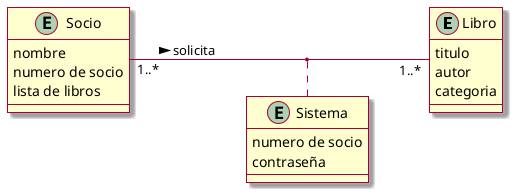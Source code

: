 @startuml
left to right direction
skin rose

entity Libro {
    titulo
    autor
    categoria
}
entity Socio {
    nombre
    numero de socio
    lista de libros
}
entity Sistema {
    numero de socio
    contraseña
}

Socio "1..*"-- "1..*"Libro: solicita >
(Socio,Libro) ..Sistema


@enduml
